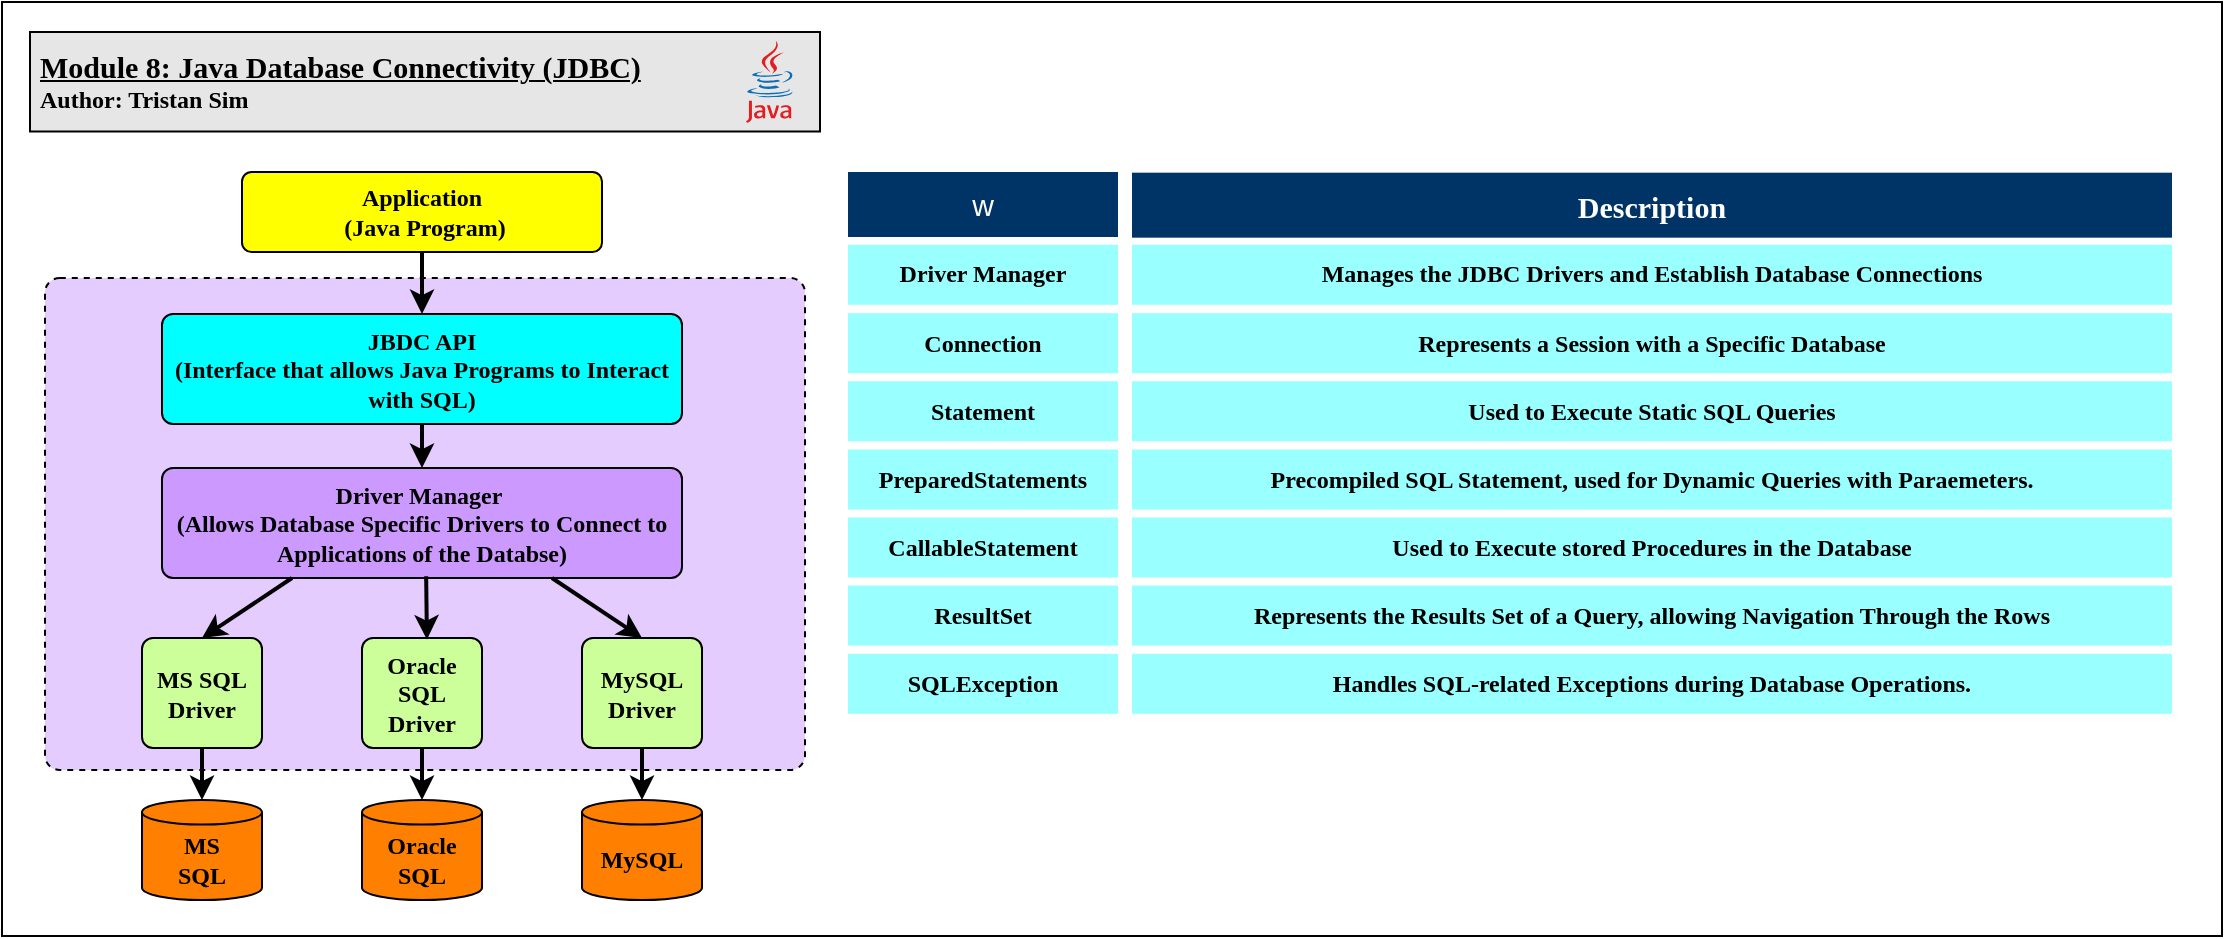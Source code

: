 <mxfile version="25.0.1">
  <diagram name="Page-1" id="dSvuV1CNV-9eOFvfghRx">
    <mxGraphModel dx="1562" dy="-143" grid="1" gridSize="10" guides="1" tooltips="1" connect="1" arrows="1" fold="1" page="1" pageScale="1" pageWidth="850" pageHeight="1100" math="0" shadow="0">
      <root>
        <mxCell id="0" />
        <mxCell id="1" parent="0" />
        <mxCell id="VqtLqSN2PKeOcX4HlBF0-1" value="" style="rounded=0;whiteSpace=wrap;html=1;movable=1;resizable=1;rotatable=1;deletable=1;editable=1;locked=0;connectable=1;" parent="1" vertex="1">
          <mxGeometry x="20" y="1123" width="1110" height="467" as="geometry" />
        </mxCell>
        <mxCell id="YVLUfFIhRKJOg-uTzJRr-610" value="&lt;b&gt;&lt;font face=&quot;Comic Sans MS&quot;&gt;&amp;nbsp;&lt;u&gt;&lt;font style=&quot;font-size: 15px;&quot;&gt;Module 8: Java Database Connectivity (JDBC)&lt;/font&gt;&lt;/u&gt;&lt;/font&gt;&lt;/b&gt;&lt;div&gt;&lt;font face=&quot;Comic Sans MS&quot;&gt;&lt;b&gt;&amp;nbsp;Author: Tristan Sim&lt;/b&gt;&lt;/font&gt;&lt;/div&gt;" style="rounded=0;whiteSpace=wrap;html=1;fillColor=#E6E6E6;fontColor=#000000;strokeColor=#000000;align=left;" parent="1" vertex="1">
          <mxGeometry x="34" y="1138" width="395" height="49.75" as="geometry" />
        </mxCell>
        <mxCell id="YVLUfFIhRKJOg-uTzJRr-615" value="" style="dashed=0;outlineConnect=0;html=1;align=center;labelPosition=center;verticalLabelPosition=bottom;verticalAlign=top;shape=mxgraph.weblogos.java" parent="1" vertex="1">
          <mxGeometry x="392" y="1142.25" width="23.71" height="41.25" as="geometry" />
        </mxCell>
        <mxCell id="sqyHCtOkdObhh9j7qGfr-1" value="&lt;b style=&quot;color: rgb(0, 0, 0); font-family: &amp;quot;Comic Sans MS&amp;quot;; text-align: left;&quot;&gt;Application&lt;/b&gt;&lt;div&gt;&lt;b style=&quot;color: rgb(0, 0, 0); font-family: &amp;quot;Comic Sans MS&amp;quot;; text-align: left;&quot;&gt;&amp;nbsp;(Java Program)&lt;/b&gt;&lt;/div&gt;" style="rounded=1;whiteSpace=wrap;html=1;arcSize=12;fillColor=#FFFF00;strokeColor=#000000;" parent="1" vertex="1">
          <mxGeometry x="140" y="1208" width="180" height="40" as="geometry" />
        </mxCell>
        <mxCell id="sqyHCtOkdObhh9j7qGfr-2" value="" style="rounded=1;whiteSpace=wrap;html=1;arcSize=3;fillColor=#E5CCFF;strokeColor=#000000;dashed=1;" parent="1" vertex="1">
          <mxGeometry x="41.5" y="1261" width="380" height="246" as="geometry" />
        </mxCell>
        <mxCell id="sqyHCtOkdObhh9j7qGfr-3" value="&lt;div style=&quot;&quot;&gt;&lt;span style=&quot;background-color: initial;&quot;&gt;&lt;font face=&quot;Comic Sans MS&quot; color=&quot;#000000&quot;&gt;&lt;b&gt;JBDC API&lt;/b&gt;&lt;/font&gt;&lt;/span&gt;&lt;/div&gt;&lt;div style=&quot;&quot;&gt;&lt;span style=&quot;background-color: initial;&quot;&gt;&lt;font face=&quot;Comic Sans MS&quot; color=&quot;#000000&quot;&gt;&lt;b&gt;(Interface that allows Java Programs to Interact with SQL)&lt;/b&gt;&lt;/font&gt;&lt;/span&gt;&lt;/div&gt;" style="rounded=1;whiteSpace=wrap;html=1;arcSize=10;fillColor=#00FFFF;strokeColor=#000000;align=center;" parent="1" vertex="1">
          <mxGeometry x="100" y="1279" width="260" height="55" as="geometry" />
        </mxCell>
        <mxCell id="sqyHCtOkdObhh9j7qGfr-6" value="&lt;div style=&quot;&quot;&gt;&lt;font face=&quot;Comic Sans MS&quot; color=&quot;#000000&quot;&gt;&lt;b&gt;Driver Manager&amp;nbsp;&lt;/b&gt;&lt;/font&gt;&lt;/div&gt;&lt;div style=&quot;&quot;&gt;&lt;font face=&quot;Comic Sans MS&quot; color=&quot;#000000&quot;&gt;&lt;b&gt;(Allows Database Specific Drivers to Connect to Applications of the Databse)&lt;/b&gt;&lt;/font&gt;&lt;/div&gt;" style="rounded=1;whiteSpace=wrap;html=1;arcSize=10;fillColor=#CC99FF;strokeColor=#000000;align=center;" parent="1" vertex="1">
          <mxGeometry x="100" y="1356" width="260" height="55" as="geometry" />
        </mxCell>
        <mxCell id="sqyHCtOkdObhh9j7qGfr-8" value="&lt;font face=&quot;Comic Sans MS&quot; color=&quot;#000000&quot;&gt;&lt;b&gt;MS&lt;/b&gt;&lt;/font&gt;&lt;div&gt;&lt;font face=&quot;Comic Sans MS&quot; color=&quot;#000000&quot;&gt;&lt;b&gt;SQL&lt;/b&gt;&lt;/font&gt;&lt;/div&gt;" style="shape=cylinder3;whiteSpace=wrap;html=1;boundedLbl=1;backgroundOutline=1;size=6.143;fillColor=#FF8000;strokeColor=#000000;" parent="1" vertex="1">
          <mxGeometry x="90" y="1522" width="60" height="50" as="geometry" />
        </mxCell>
        <mxCell id="sqyHCtOkdObhh9j7qGfr-9" value="&lt;font face=&quot;Comic Sans MS&quot; color=&quot;#000000&quot;&gt;&lt;b&gt;Oracle&lt;/b&gt;&lt;/font&gt;&lt;div&gt;&lt;font face=&quot;Comic Sans MS&quot; color=&quot;#000000&quot;&gt;&lt;b&gt;SQL&lt;/b&gt;&lt;/font&gt;&lt;/div&gt;" style="shape=cylinder3;whiteSpace=wrap;html=1;boundedLbl=1;backgroundOutline=1;size=6.143;fillColor=#FF8000;strokeColor=#000000;" parent="1" vertex="1">
          <mxGeometry x="200" y="1522" width="60" height="50" as="geometry" />
        </mxCell>
        <mxCell id="sqyHCtOkdObhh9j7qGfr-10" value="&lt;font face=&quot;Comic Sans MS&quot; color=&quot;#000000&quot;&gt;&lt;b&gt;MySQL&lt;/b&gt;&lt;/font&gt;" style="shape=cylinder3;whiteSpace=wrap;html=1;boundedLbl=1;backgroundOutline=1;size=6.143;fillColor=#FF8000;strokeColor=#000000;" parent="1" vertex="1">
          <mxGeometry x="310" y="1522" width="60" height="50" as="geometry" />
        </mxCell>
        <mxCell id="sqyHCtOkdObhh9j7qGfr-11" value="&lt;div style=&quot;&quot;&gt;&lt;font face=&quot;Comic Sans MS&quot; color=&quot;#000000&quot;&gt;&lt;b&gt;MS SQL Driver&lt;/b&gt;&lt;/font&gt;&lt;/div&gt;" style="rounded=1;whiteSpace=wrap;html=1;arcSize=10;fillColor=#CCFF99;strokeColor=#000000;align=center;" parent="1" vertex="1">
          <mxGeometry x="90" y="1441" width="60" height="55" as="geometry" />
        </mxCell>
        <mxCell id="sqyHCtOkdObhh9j7qGfr-12" value="&lt;div style=&quot;&quot;&gt;&lt;font face=&quot;Comic Sans MS&quot; color=&quot;#000000&quot;&gt;&lt;b&gt;Oracle&lt;/b&gt;&lt;/font&gt;&lt;div&gt;&lt;font face=&quot;Comic Sans MS&quot; color=&quot;#000000&quot;&gt;&lt;b&gt;SQL&lt;/b&gt;&lt;/font&gt;&lt;/div&gt;&lt;div&gt;&lt;font face=&quot;Comic Sans MS&quot; color=&quot;#000000&quot;&gt;&lt;b&gt;Driver&lt;/b&gt;&lt;/font&gt;&lt;/div&gt;&lt;/div&gt;" style="rounded=1;whiteSpace=wrap;html=1;arcSize=10;fillColor=#CCFF99;strokeColor=#000000;align=center;" parent="1" vertex="1">
          <mxGeometry x="200" y="1441" width="60" height="55" as="geometry" />
        </mxCell>
        <mxCell id="sqyHCtOkdObhh9j7qGfr-13" value="&lt;div style=&quot;&quot;&gt;&lt;font face=&quot;Comic Sans MS&quot; color=&quot;#000000&quot;&gt;&lt;b&gt;MySQL&lt;/b&gt;&lt;/font&gt;&lt;/div&gt;&lt;div style=&quot;&quot;&gt;&lt;font face=&quot;Comic Sans MS&quot; color=&quot;#000000&quot;&gt;&lt;b&gt;Driver&lt;/b&gt;&lt;/font&gt;&lt;/div&gt;" style="rounded=1;whiteSpace=wrap;html=1;arcSize=10;fillColor=#CCFF99;strokeColor=#000000;align=center;" parent="1" vertex="1">
          <mxGeometry x="310" y="1441" width="60" height="55" as="geometry" />
        </mxCell>
        <mxCell id="sqyHCtOkdObhh9j7qGfr-14" value="" style="endArrow=none;startArrow=classic;html=1;rounded=0;strokeColor=#000000;entryX=0.5;entryY=1;entryDx=0;entryDy=0;exitX=0.5;exitY=0;exitDx=0;exitDy=0;strokeWidth=2;endFill=0;" parent="1" source="sqyHCtOkdObhh9j7qGfr-3" target="sqyHCtOkdObhh9j7qGfr-1" edge="1">
          <mxGeometry width="50" height="50" relative="1" as="geometry">
            <mxPoint x="250" y="1450" as="sourcePoint" />
            <mxPoint x="300" y="1400" as="targetPoint" />
          </mxGeometry>
        </mxCell>
        <mxCell id="sqyHCtOkdObhh9j7qGfr-15" value="" style="endArrow=none;startArrow=classic;html=1;rounded=0;strokeColor=#000000;entryX=0.5;entryY=1;entryDx=0;entryDy=0;exitX=0.5;exitY=0;exitDx=0;exitDy=0;strokeWidth=2;endFill=0;" parent="1" source="sqyHCtOkdObhh9j7qGfr-6" target="sqyHCtOkdObhh9j7qGfr-3" edge="1">
          <mxGeometry width="50" height="50" relative="1" as="geometry">
            <mxPoint x="240" y="1281" as="sourcePoint" />
            <mxPoint x="230" y="1326" as="targetPoint" />
          </mxGeometry>
        </mxCell>
        <mxCell id="sqyHCtOkdObhh9j7qGfr-17" value="" style="endArrow=none;startArrow=classic;html=1;rounded=0;strokeColor=#000000;entryX=0.25;entryY=1;entryDx=0;entryDy=0;exitX=0.5;exitY=0;exitDx=0;exitDy=0;strokeWidth=2;endFill=0;" parent="1" source="sqyHCtOkdObhh9j7qGfr-11" target="sqyHCtOkdObhh9j7qGfr-6" edge="1">
          <mxGeometry width="50" height="50" relative="1" as="geometry">
            <mxPoint x="240" y="1366" as="sourcePoint" />
            <mxPoint x="240" y="1336" as="targetPoint" />
          </mxGeometry>
        </mxCell>
        <mxCell id="sqyHCtOkdObhh9j7qGfr-18" value="" style="endArrow=none;startArrow=classic;html=1;rounded=0;strokeColor=#000000;entryX=0.508;entryY=0.985;entryDx=0;entryDy=0;exitX=0.541;exitY=0.013;exitDx=0;exitDy=0;strokeWidth=2;entryPerimeter=0;exitPerimeter=0;endFill=0;" parent="1" source="sqyHCtOkdObhh9j7qGfr-12" target="sqyHCtOkdObhh9j7qGfr-6" edge="1">
          <mxGeometry width="50" height="50" relative="1" as="geometry">
            <mxPoint x="130" y="1451" as="sourcePoint" />
            <mxPoint x="175" y="1421" as="targetPoint" />
          </mxGeometry>
        </mxCell>
        <mxCell id="sqyHCtOkdObhh9j7qGfr-19" value="" style="endArrow=none;startArrow=classic;html=1;rounded=0;strokeColor=#000000;entryX=0.75;entryY=1;entryDx=0;entryDy=0;exitX=0.5;exitY=0;exitDx=0;exitDy=0;strokeWidth=2;endFill=0;" parent="1" source="sqyHCtOkdObhh9j7qGfr-13" target="sqyHCtOkdObhh9j7qGfr-6" edge="1">
          <mxGeometry width="50" height="50" relative="1" as="geometry">
            <mxPoint x="242" y="1452" as="sourcePoint" />
            <mxPoint x="242" y="1420" as="targetPoint" />
          </mxGeometry>
        </mxCell>
        <mxCell id="sqyHCtOkdObhh9j7qGfr-22" value="" style="endArrow=none;startArrow=classic;html=1;rounded=0;strokeColor=#000000;entryX=0.5;entryY=1;entryDx=0;entryDy=0;exitX=0.5;exitY=0;exitDx=0;exitDy=0;strokeWidth=2;endFill=0;exitPerimeter=0;" parent="1" source="sqyHCtOkdObhh9j7qGfr-8" target="sqyHCtOkdObhh9j7qGfr-11" edge="1">
          <mxGeometry width="50" height="50" relative="1" as="geometry">
            <mxPoint x="130" y="1451" as="sourcePoint" />
            <mxPoint x="175" y="1421" as="targetPoint" />
          </mxGeometry>
        </mxCell>
        <mxCell id="sqyHCtOkdObhh9j7qGfr-23" value="" style="endArrow=none;startArrow=classic;html=1;rounded=0;strokeColor=#000000;entryX=0.5;entryY=1;entryDx=0;entryDy=0;exitX=0.5;exitY=0;exitDx=0;exitDy=0;strokeWidth=2;endFill=0;exitPerimeter=0;" parent="1" source="sqyHCtOkdObhh9j7qGfr-9" target="sqyHCtOkdObhh9j7qGfr-12" edge="1">
          <mxGeometry width="50" height="50" relative="1" as="geometry">
            <mxPoint x="130" y="1551" as="sourcePoint" />
            <mxPoint x="130" y="1506" as="targetPoint" />
          </mxGeometry>
        </mxCell>
        <mxCell id="sqyHCtOkdObhh9j7qGfr-24" value="" style="endArrow=none;startArrow=classic;html=1;rounded=0;strokeColor=#000000;entryX=0.5;entryY=1;entryDx=0;entryDy=0;strokeWidth=2;endFill=0;" parent="1" source="sqyHCtOkdObhh9j7qGfr-10" target="sqyHCtOkdObhh9j7qGfr-13" edge="1">
          <mxGeometry width="50" height="50" relative="1" as="geometry">
            <mxPoint x="240" y="1551" as="sourcePoint" />
            <mxPoint x="240" y="1506" as="targetPoint" />
          </mxGeometry>
        </mxCell>
        <mxCell id="sqyHCtOkdObhh9j7qGfr-26" value="w" style="rounded=0;whiteSpace=wrap;html=1;fillColor=#003366;fontColor=#FFFFFF;strokeColor=none;align=center;spacing=12;fontSize=15;" parent="1" vertex="1">
          <mxGeometry x="443" y="1208.0" width="135" height="32.5" as="geometry" />
        </mxCell>
        <mxCell id="sqyHCtOkdObhh9j7qGfr-27" value="&lt;font face=&quot;Comic Sans MS&quot;&gt;&lt;b&gt;Description&lt;/b&gt;&lt;/font&gt;" style="rounded=0;whiteSpace=wrap;html=1;fillColor=#003366;fontColor=#FFFFFF;strokeColor=none;align=center;spacing=12;fontSize=15;" parent="1" vertex="1">
          <mxGeometry x="585" y="1208.34" width="520" height="32.5" as="geometry" />
        </mxCell>
        <mxCell id="sqyHCtOkdObhh9j7qGfr-28" value="&lt;font face=&quot;Comic Sans MS&quot;&gt;&lt;b&gt;Driver Manager&lt;/b&gt;&lt;/font&gt;" style="rounded=0;whiteSpace=wrap;html=1;fillColor=#99FFFF;fontColor=#000000;strokeColor=none;align=center;spacing=12;fontSize=12;" parent="1" vertex="1">
          <mxGeometry x="443" y="1244.39" width="135" height="30" as="geometry" />
        </mxCell>
        <mxCell id="sqyHCtOkdObhh9j7qGfr-29" value="&lt;font face=&quot;Comic Sans MS&quot;&gt;&lt;b&gt;Manages the JDBC Drivers and Establish Database Connections&lt;/b&gt;&lt;/font&gt;" style="rounded=0;whiteSpace=wrap;html=1;fillColor=#99FFFF;fontColor=#000000;strokeColor=none;align=center;spacing=12;fontSize=12;" parent="1" vertex="1">
          <mxGeometry x="585" y="1244.39" width="520" height="30" as="geometry" />
        </mxCell>
        <mxCell id="sqyHCtOkdObhh9j7qGfr-30" value="&lt;font face=&quot;Comic Sans MS&quot;&gt;&lt;b&gt;Connection&lt;/b&gt;&lt;/font&gt;" style="rounded=0;whiteSpace=wrap;html=1;fillColor=#99FFFF;fontColor=#000000;strokeColor=none;align=center;spacing=12;fontSize=12;" parent="1" vertex="1">
          <mxGeometry x="443" y="1278.6" width="135" height="30" as="geometry" />
        </mxCell>
        <mxCell id="sqyHCtOkdObhh9j7qGfr-31" value="&lt;font face=&quot;Comic Sans MS&quot;&gt;&lt;b&gt;Represents a Session with a Specific Database&lt;/b&gt;&lt;/font&gt;" style="rounded=0;whiteSpace=wrap;html=1;fillColor=#99FFFF;fontColor=#000000;strokeColor=none;align=center;spacing=12;fontSize=12;" parent="1" vertex="1">
          <mxGeometry x="585" y="1278.6" width="520" height="30" as="geometry" />
        </mxCell>
        <mxCell id="sqyHCtOkdObhh9j7qGfr-32" value="&lt;font face=&quot;Comic Sans MS&quot;&gt;&lt;b&gt;Statement&lt;/b&gt;&lt;/font&gt;" style="rounded=0;whiteSpace=wrap;html=1;fillColor=#99FFFF;fontColor=#000000;strokeColor=none;align=center;spacing=12;fontSize=12;" parent="1" vertex="1">
          <mxGeometry x="443" y="1312.63" width="135" height="30" as="geometry" />
        </mxCell>
        <mxCell id="sqyHCtOkdObhh9j7qGfr-33" value="&lt;font face=&quot;Comic Sans MS&quot;&gt;&lt;b&gt;Used to Execute Static SQL Queries&lt;/b&gt;&lt;/font&gt;" style="rounded=0;whiteSpace=wrap;html=1;fillColor=#99FFFF;fontColor=#000000;strokeColor=none;align=center;spacing=12;fontSize=12;" parent="1" vertex="1">
          <mxGeometry x="585" y="1312.63" width="520" height="30" as="geometry" />
        </mxCell>
        <mxCell id="sqyHCtOkdObhh9j7qGfr-34" value="&lt;font face=&quot;Comic Sans MS&quot;&gt;&lt;b&gt;PreparedStatements&lt;/b&gt;&lt;/font&gt;" style="rounded=0;whiteSpace=wrap;html=1;fillColor=#99FFFF;fontColor=#000000;strokeColor=none;align=center;spacing=12;fontSize=12;" parent="1" vertex="1">
          <mxGeometry x="443" y="1346.76" width="135" height="30" as="geometry" />
        </mxCell>
        <mxCell id="sqyHCtOkdObhh9j7qGfr-35" value="&lt;font face=&quot;Comic Sans MS&quot;&gt;&lt;b&gt;Precompiled SQL Statement, used for Dynamic Queries with Paraemeters.&lt;/b&gt;&lt;/font&gt;" style="rounded=0;whiteSpace=wrap;html=1;fillColor=#99FFFF;fontColor=#000000;strokeColor=none;align=center;spacing=12;fontSize=12;" parent="1" vertex="1">
          <mxGeometry x="585" y="1346.76" width="520" height="30" as="geometry" />
        </mxCell>
        <mxCell id="sqyHCtOkdObhh9j7qGfr-46" value="&lt;font face=&quot;Comic Sans MS&quot;&gt;&lt;b&gt;CallableStatement&lt;/b&gt;&lt;/font&gt;" style="rounded=0;whiteSpace=wrap;html=1;fillColor=#99FFFF;fontColor=#000000;strokeColor=none;align=center;spacing=12;fontSize=12;" parent="1" vertex="1">
          <mxGeometry x="443" y="1380.76" width="135" height="30" as="geometry" />
        </mxCell>
        <mxCell id="sqyHCtOkdObhh9j7qGfr-47" value="&lt;font face=&quot;Comic Sans MS&quot;&gt;&lt;b&gt;Used to Execute stored Procedures in the Database&lt;/b&gt;&lt;/font&gt;" style="rounded=0;whiteSpace=wrap;html=1;fillColor=#99FFFF;fontColor=#000000;strokeColor=none;align=center;spacing=12;fontSize=12;" parent="1" vertex="1">
          <mxGeometry x="585" y="1380.76" width="520" height="30" as="geometry" />
        </mxCell>
        <mxCell id="sqyHCtOkdObhh9j7qGfr-48" value="&lt;font face=&quot;Comic Sans MS&quot;&gt;&lt;b&gt;ResultSet&lt;/b&gt;&lt;/font&gt;" style="rounded=0;whiteSpace=wrap;html=1;fillColor=#99FFFF;fontColor=#000000;strokeColor=none;align=center;spacing=12;fontSize=12;" parent="1" vertex="1">
          <mxGeometry x="443" y="1414.79" width="135" height="30" as="geometry" />
        </mxCell>
        <mxCell id="sqyHCtOkdObhh9j7qGfr-49" value="&lt;font face=&quot;Comic Sans MS&quot;&gt;&lt;b&gt;Represents the Results Set of a Query, allowing Navigation Through the Rows&lt;/b&gt;&lt;/font&gt;" style="rounded=0;whiteSpace=wrap;html=1;fillColor=#99FFFF;fontColor=#000000;strokeColor=none;align=center;spacing=12;fontSize=12;" parent="1" vertex="1">
          <mxGeometry x="585" y="1414.79" width="520" height="30" as="geometry" />
        </mxCell>
        <mxCell id="sqyHCtOkdObhh9j7qGfr-50" value="&lt;font face=&quot;Comic Sans MS&quot;&gt;&lt;b&gt;SQLException&lt;/b&gt;&lt;/font&gt;" style="rounded=0;whiteSpace=wrap;html=1;fillColor=#99FFFF;fontColor=#000000;strokeColor=none;align=center;spacing=12;fontSize=12;" parent="1" vertex="1">
          <mxGeometry x="443" y="1448.92" width="135" height="30" as="geometry" />
        </mxCell>
        <mxCell id="sqyHCtOkdObhh9j7qGfr-51" value="&lt;font face=&quot;Comic Sans MS&quot;&gt;&lt;b&gt;Handles SQL-related Exceptions during Database Operations.&lt;/b&gt;&lt;/font&gt;" style="rounded=0;whiteSpace=wrap;html=1;fillColor=#99FFFF;fontColor=#000000;strokeColor=none;align=center;spacing=12;fontSize=12;" parent="1" vertex="1">
          <mxGeometry x="585" y="1448.92" width="520" height="30" as="geometry" />
        </mxCell>
      </root>
    </mxGraphModel>
  </diagram>
</mxfile>
